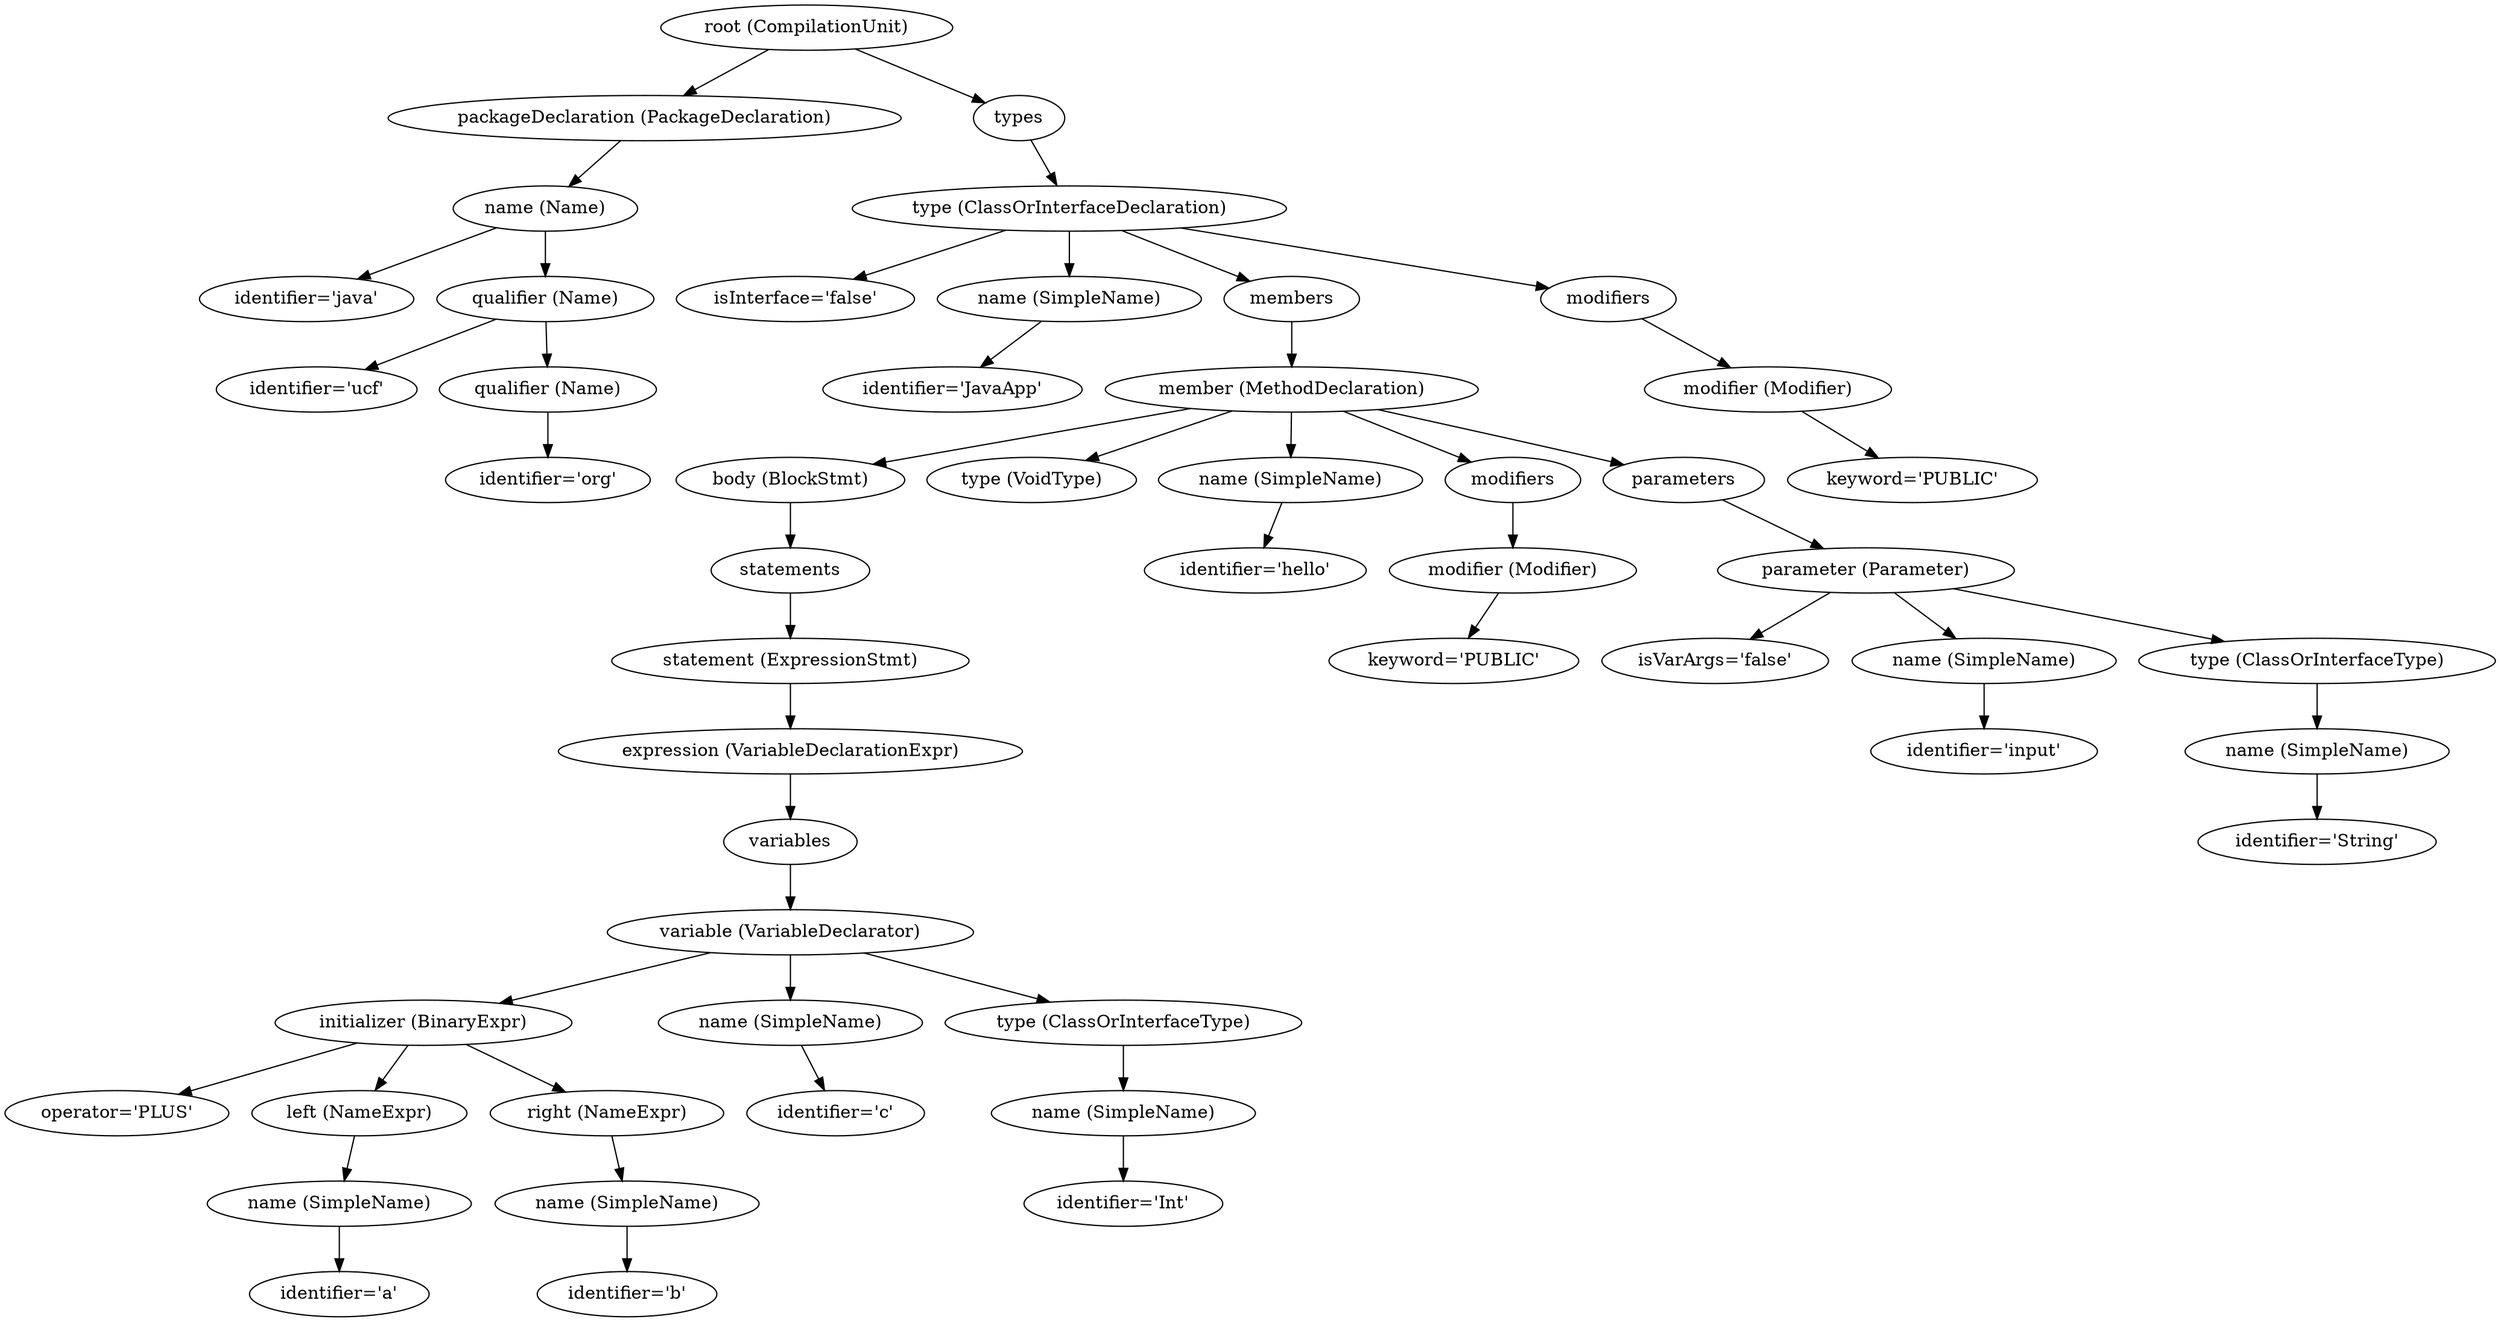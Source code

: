 digraph {
n0 [label="root (CompilationUnit)"];
n1 [label="packageDeclaration (PackageDeclaration)"];
n0 -> n1;
n2 [label="name (Name)"];
n1 -> n2;
n3 [label="identifier='java'"];
n2 -> n3;
n4 [label="qualifier (Name)"];
n2 -> n4;
n5 [label="identifier='ucf'"];
n4 -> n5;
n6 [label="qualifier (Name)"];
n4 -> n6;
n7 [label="identifier='org'"];
n6 -> n7;
n8 [label="types"];
n0 -> n8;
n9 [label="type (ClassOrInterfaceDeclaration)"];
n8 -> n9;
n10 [label="isInterface='false'"];
n9 -> n10;
n11 [label="name (SimpleName)"];
n9 -> n11;
n12 [label="identifier='JavaApp'"];
n11 -> n12;
n13 [label="members"];
n9 -> n13;
n14 [label="member (MethodDeclaration)"];
n13 -> n14;
n15 [label="body (BlockStmt)"];
n14 -> n15;
n16 [label="statements"];
n15 -> n16;
n17 [label="statement (ExpressionStmt)"];
n16 -> n17;
n18 [label="expression (VariableDeclarationExpr)"];
n17 -> n18;
n19 [label="variables"];
n18 -> n19;
n20 [label="variable (VariableDeclarator)"];
n19 -> n20;
n21 [label="initializer (BinaryExpr)"];
n20 -> n21;
n22 [label="operator='PLUS'"];
n21 -> n22;
n23 [label="left (NameExpr)"];
n21 -> n23;
n24 [label="name (SimpleName)"];
n23 -> n24;
n25 [label="identifier='a'"];
n24 -> n25;
n26 [label="right (NameExpr)"];
n21 -> n26;
n27 [label="name (SimpleName)"];
n26 -> n27;
n28 [label="identifier='b'"];
n27 -> n28;
n29 [label="name (SimpleName)"];
n20 -> n29;
n30 [label="identifier='c'"];
n29 -> n30;
n31 [label="type (ClassOrInterfaceType)"];
n20 -> n31;
n32 [label="name (SimpleName)"];
n31 -> n32;
n33 [label="identifier='Int'"];
n32 -> n33;
n34 [label="type (VoidType)"];
n14 -> n34;
n35 [label="name (SimpleName)"];
n14 -> n35;
n36 [label="identifier='hello'"];
n35 -> n36;
n37 [label="modifiers"];
n14 -> n37;
n38 [label="modifier (Modifier)"];
n37 -> n38;
n39 [label="keyword='PUBLIC'"];
n38 -> n39;
n40 [label="parameters"];
n14 -> n40;
n41 [label="parameter (Parameter)"];
n40 -> n41;
n42 [label="isVarArgs='false'"];
n41 -> n42;
n43 [label="name (SimpleName)"];
n41 -> n43;
n44 [label="identifier='input'"];
n43 -> n44;
n45 [label="type (ClassOrInterfaceType)"];
n41 -> n45;
n46 [label="name (SimpleName)"];
n45 -> n46;
n47 [label="identifier='String'"];
n46 -> n47;
n48 [label="modifiers"];
n9 -> n48;
n49 [label="modifier (Modifier)"];
n48 -> n49;
n50 [label="keyword='PUBLIC'"];
n49 -> n50;
}